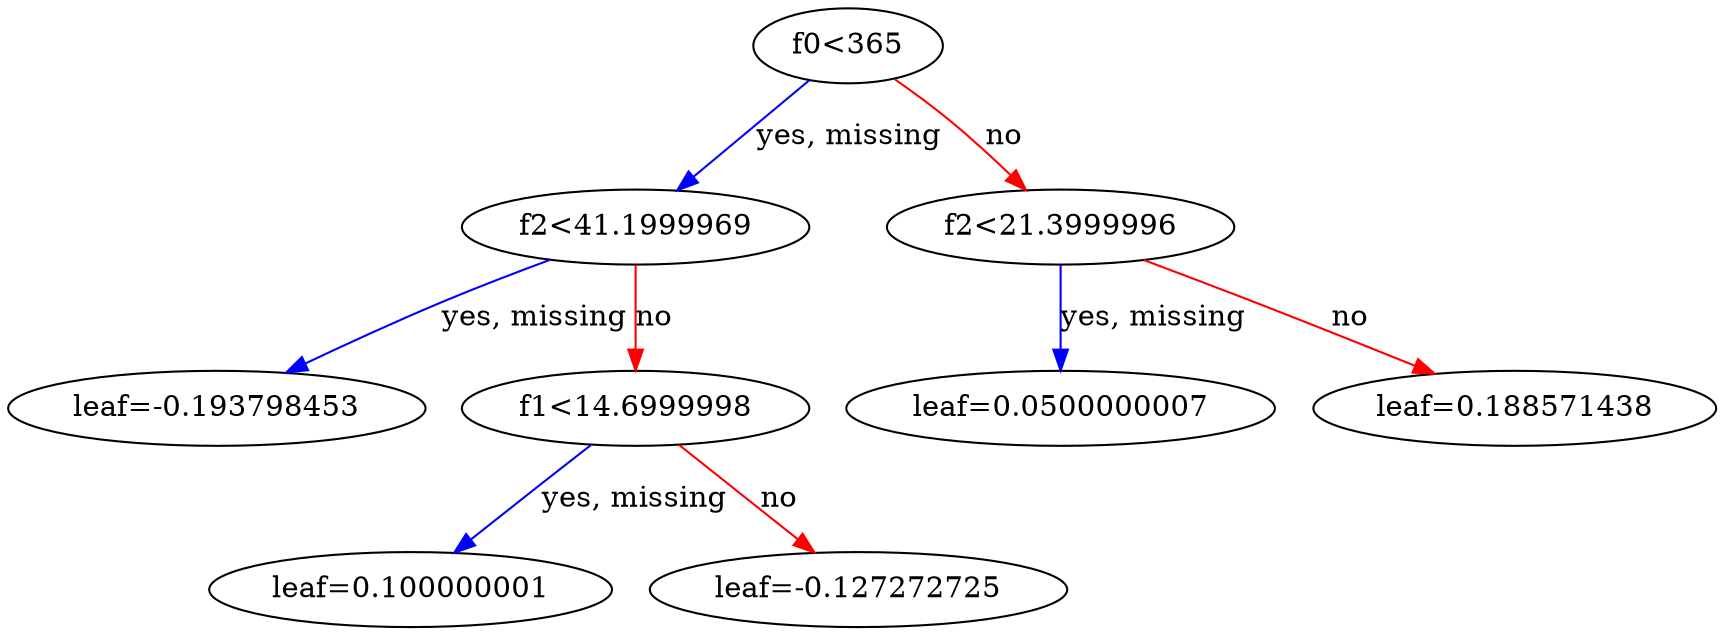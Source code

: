 digraph {
	graph [rankdir=UT]
	0 [label="f0<365"]
	0 -> 1 [label="yes, missing" color="#0000FF"]
	0 -> 2 [label=no color="#FF0000"]
	1 [label="f2<41.1999969"]
	1 -> 3 [label="yes, missing" color="#0000FF"]
	1 -> 4 [label=no color="#FF0000"]
	3 [label="leaf=-0.193798453"]
	4 [label="f1<14.6999998"]
	4 -> 7 [label="yes, missing" color="#0000FF"]
	4 -> 8 [label=no color="#FF0000"]
	7 [label="leaf=0.100000001"]
	8 [label="leaf=-0.127272725"]
	2 [label="f2<21.3999996"]
	2 -> 5 [label="yes, missing" color="#0000FF"]
	2 -> 6 [label=no color="#FF0000"]
	5 [label="leaf=0.0500000007"]
	6 [label="leaf=0.188571438"]
}
